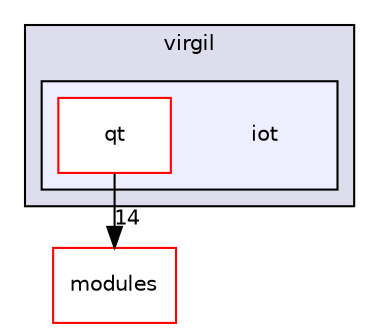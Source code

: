 digraph "iot" {
  compound=true
  node [ fontsize="10", fontname="Helvetica"];
  edge [ labelfontsize="10", labelfontname="Helvetica"];
  subgraph clusterdir_83b2ebb097ca81ad6723a262a63a964b {
    graph [ bgcolor="#ddddee", pencolor="black", label="virgil" fontname="Helvetica", fontsize="10", URL="dir_83b2ebb097ca81ad6723a262a63a964b.html"]
  subgraph clusterdir_6af6683065f50566906c40b7119f741b {
    graph [ bgcolor="#eeeeff", pencolor="black", label="" URL="dir_6af6683065f50566906c40b7119f741b.html"];
    dir_6af6683065f50566906c40b7119f741b [shape=plaintext label="iot"];
    dir_58aa7e5d61469b463e698348b9604d3c [shape=box label="qt" color="red" fillcolor="white" style="filled" URL="dir_58aa7e5d61469b463e698348b9604d3c.html"];
  }
  }
  dir_e05d7e2b1ecd646af5bb94391405f3b5 [shape=box label="modules" fillcolor="white" style="filled" color="red" URL="dir_e05d7e2b1ecd646af5bb94391405f3b5.html"];
  dir_58aa7e5d61469b463e698348b9604d3c->dir_e05d7e2b1ecd646af5bb94391405f3b5 [headlabel="14", labeldistance=1.5 headhref="dir_000116_000008.html"];
}
